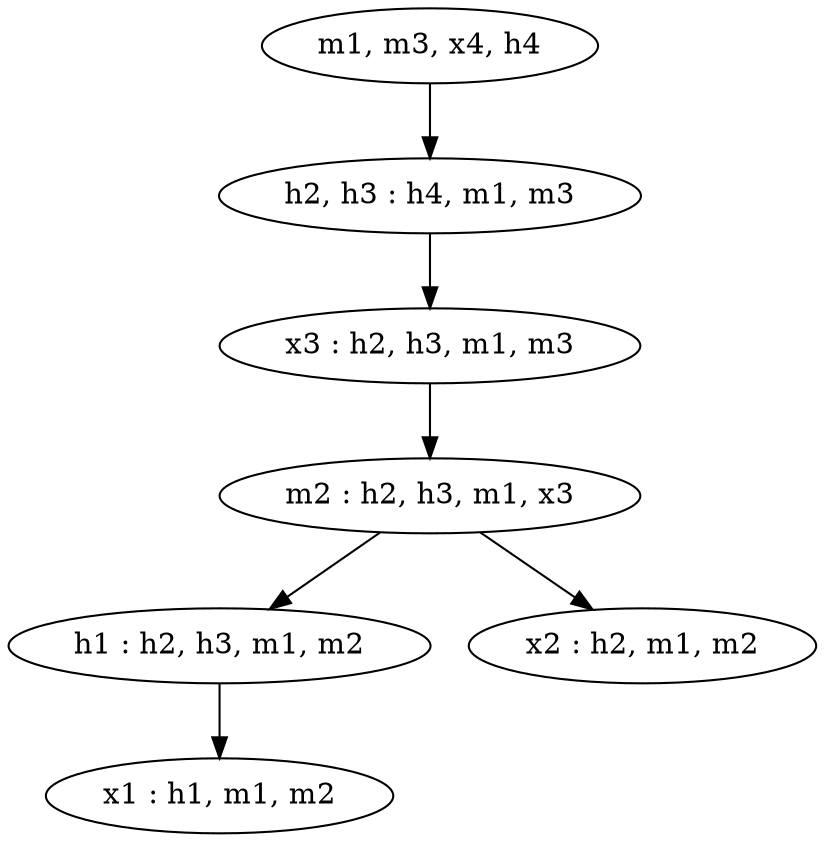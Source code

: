 digraph G{
6[label="m1, m3, x4, h4"];
6->7
7[label="h2, h3 : h4, m1, m3"];
7->8
8[label="x3 : h2, h3, m1, m3"];
8->9
9[label="m2 : h2, h3, m1, x3"];
9->10
10[label="h1 : h2, h3, m1, m2"];
10->11
11[label="x1 : h1, m1, m2"];
9->12
12[label="x2 : h2, m1, m2"];
}
